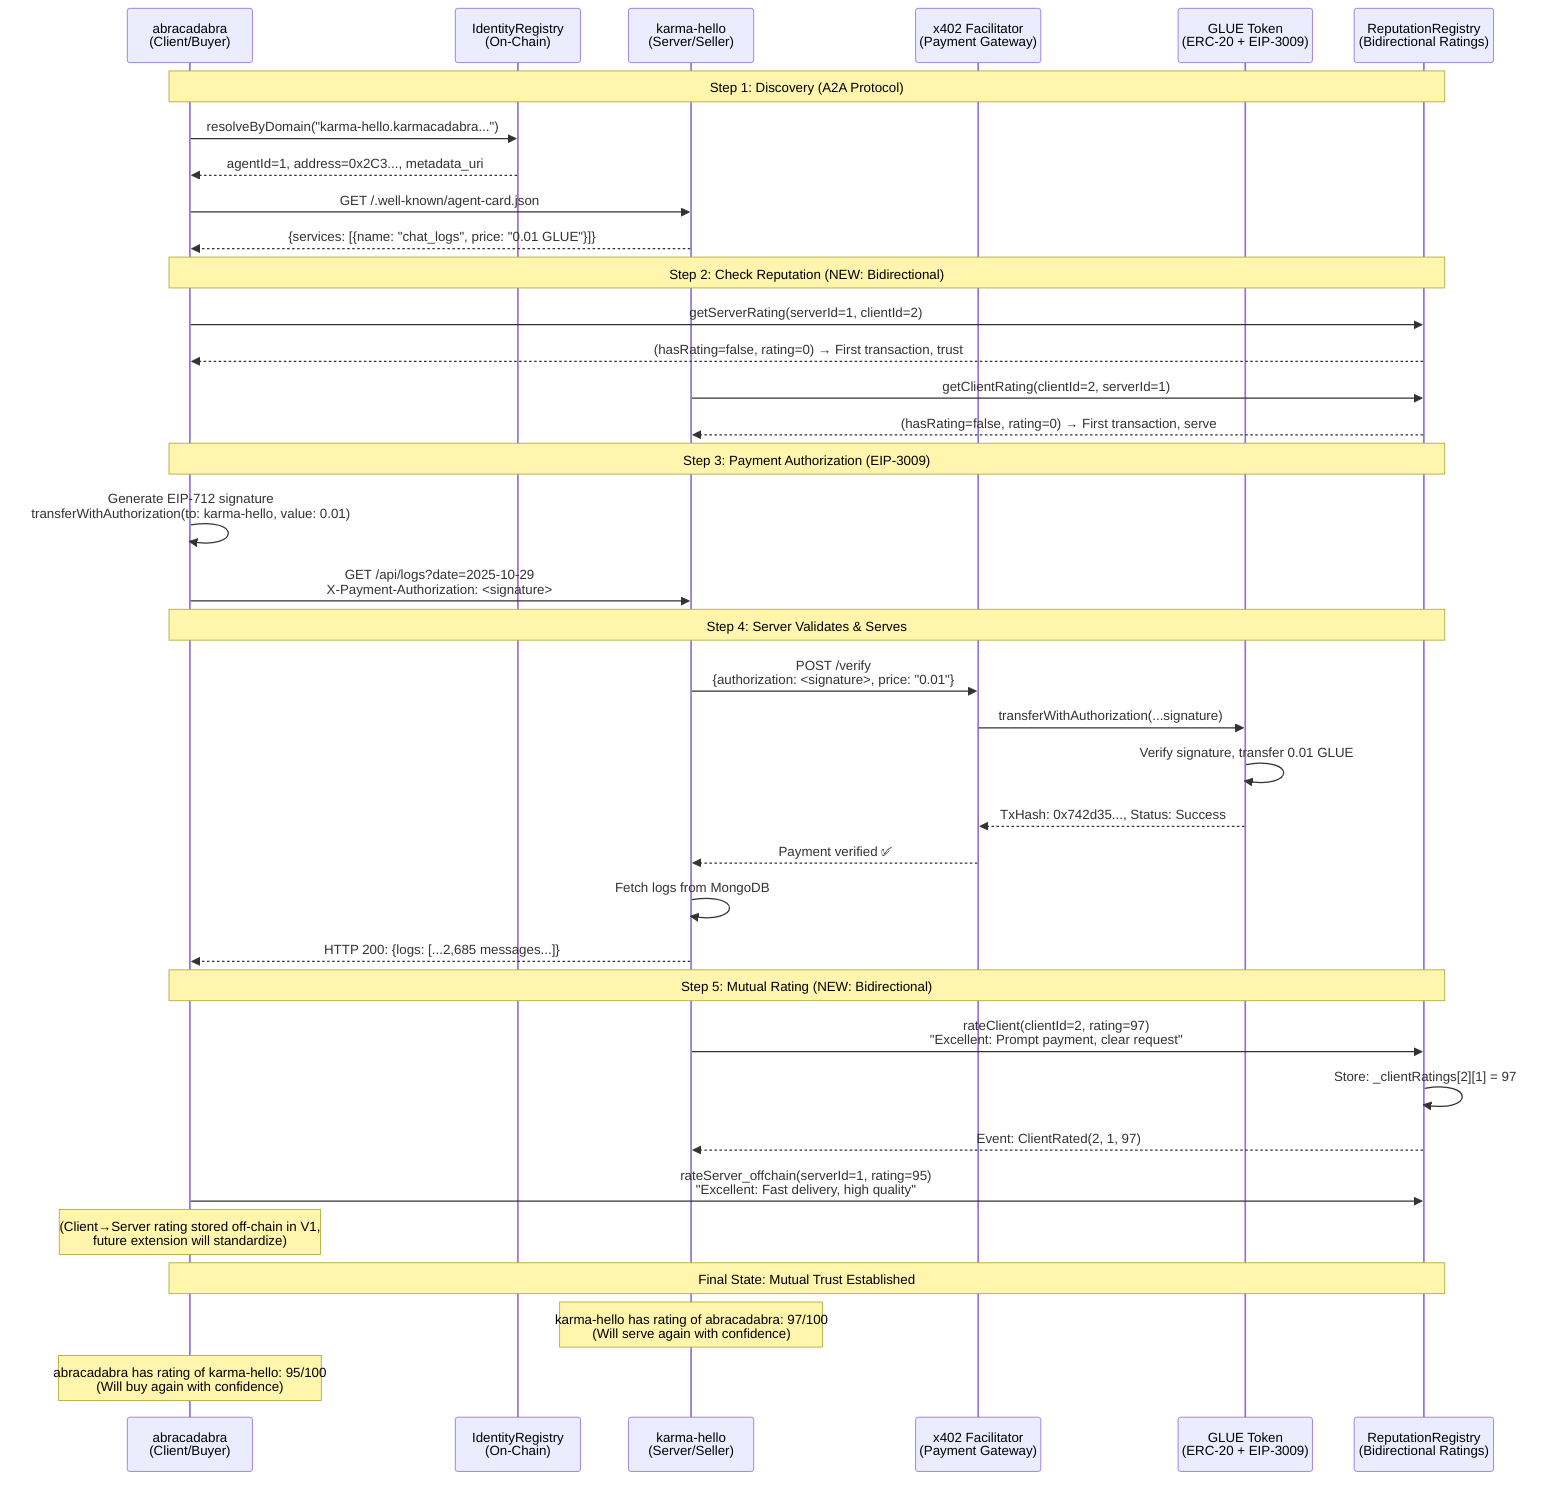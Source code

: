 %% Complete Transaction Flow: Discovery → Payment → Service → Rating
%% Shows bidirectional trust in action

sequenceDiagram
    participant Client as abracadabra<br/>(Client/Buyer)
    participant Registry as IdentityRegistry<br/>(On-Chain)
    participant Server as karma-hello<br/>(Server/Seller)
    participant Faci as x402 Facilitator<br/>(Payment Gateway)
    participant Token as GLUE Token<br/>(ERC-20 + EIP-3009)
    participant Rep as ReputationRegistry<br/>(Bidirectional Ratings)

    Note over Client,Rep: Step 1: Discovery (A2A Protocol)
    Client->>Registry: resolveByDomain("karma-hello.karmacadabra...")
    Registry-->>Client: agentId=1, address=0x2C3..., metadata_uri
    Client->>Server: GET /.well-known/agent-card.json
    Server-->>Client: {services: [{name: "chat_logs", price: "0.01 GLUE"}]}

    Note over Client,Rep: Step 2: Check Reputation (NEW: Bidirectional)
    Client->>Rep: getServerRating(serverId=1, clientId=2)
    Rep-->>Client: (hasRating=false, rating=0) → First transaction, trust
    Server->>Rep: getClientRating(clientId=2, serverId=1)
    Rep-->>Server: (hasRating=false, rating=0) → First transaction, serve

    Note over Client,Rep: Step 3: Payment Authorization (EIP-3009)
    Client->>Client: Generate EIP-712 signature<br/>transferWithAuthorization(to: karma-hello, value: 0.01)
    Client->>Server: GET /api/logs?date=2025-10-29<br/>X-Payment-Authorization: <signature>

    Note over Client,Rep: Step 4: Server Validates & Serves
    Server->>Faci: POST /verify<br/>{authorization: <signature>, price: "0.01"}
    Faci->>Token: transferWithAuthorization(...signature)
    Token->>Token: Verify signature, transfer 0.01 GLUE
    Token-->>Faci: TxHash: 0x742d35..., Status: Success
    Faci-->>Server: Payment verified ✅
    Server->>Server: Fetch logs from MongoDB
    Server-->>Client: HTTP 200: {logs: [...2,685 messages...]}

    Note over Client,Rep: Step 5: Mutual Rating (NEW: Bidirectional)
    Server->>Rep: rateClient(clientId=2, rating=97)<br/>"Excellent: Prompt payment, clear request"
    Rep->>Rep: Store: _clientRatings[2][1] = 97
    Rep-->>Server: Event: ClientRated(2, 1, 97)

    Client->>Rep: rateServer_offchain(serverId=1, rating=95)<br/>"Excellent: Fast delivery, high quality"
    Note over Client: (Client→Server rating stored off-chain in V1,<br/>future extension will standardize)

    Note over Client,Rep: Final State: Mutual Trust Established
    Note over Server: karma-hello has rating of abracadabra: 97/100<br/>(Will serve again with confidence)
    Note over Client: abracadabra has rating of karma-hello: 95/100<br/>(Will buy again with confidence)